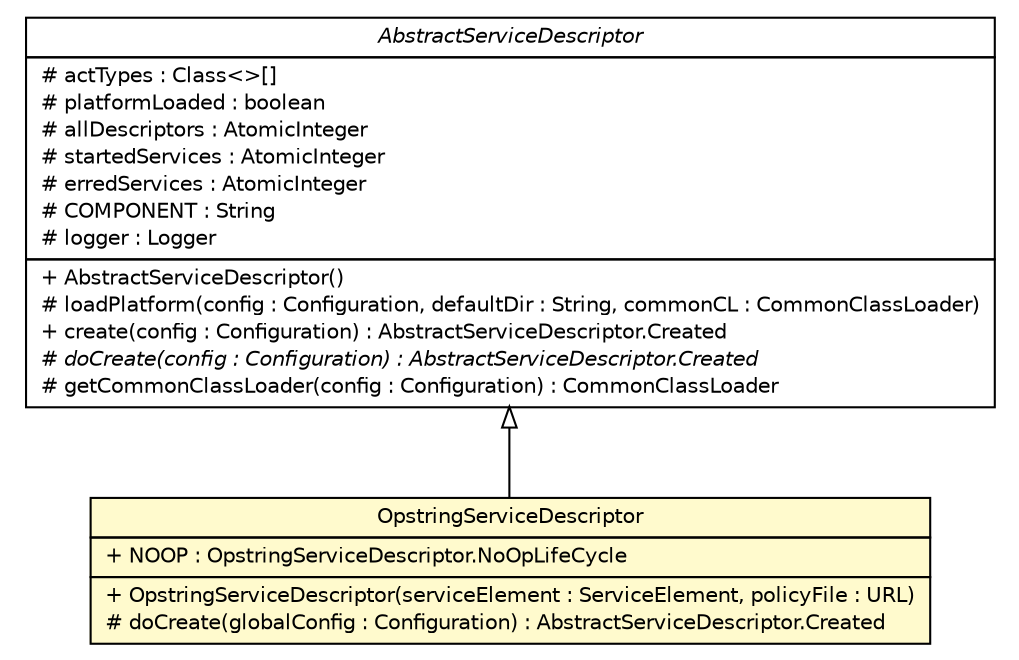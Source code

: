 #!/usr/local/bin/dot
#
# Class diagram 
# Generated by UMLGraph version R5_6 (http://www.umlgraph.org/)
#

digraph G {
	edge [fontname="Helvetica",fontsize=10,labelfontname="Helvetica",labelfontsize=10];
	node [fontname="Helvetica",fontsize=10,shape=plaintext];
	nodesep=0.25;
	ranksep=0.5;
	// sorcer.provider.boot.AbstractServiceDescriptor
	c235814 [label=<<table title="sorcer.provider.boot.AbstractServiceDescriptor" border="0" cellborder="1" cellspacing="0" cellpadding="2" port="p" href="../provider/boot/AbstractServiceDescriptor.html">
		<tr><td><table border="0" cellspacing="0" cellpadding="1">
<tr><td align="center" balign="center"><font face="Helvetica-Oblique"> AbstractServiceDescriptor </font></td></tr>
		</table></td></tr>
		<tr><td><table border="0" cellspacing="0" cellpadding="1">
<tr><td align="left" balign="left"> # actTypes : Class&lt;&gt;[] </td></tr>
<tr><td align="left" balign="left"> # platformLoaded : boolean </td></tr>
<tr><td align="left" balign="left"> # allDescriptors : AtomicInteger </td></tr>
<tr><td align="left" balign="left"> # startedServices : AtomicInteger </td></tr>
<tr><td align="left" balign="left"> # erredServices : AtomicInteger </td></tr>
<tr><td align="left" balign="left"> # COMPONENT : String </td></tr>
<tr><td align="left" balign="left"> # logger : Logger </td></tr>
		</table></td></tr>
		<tr><td><table border="0" cellspacing="0" cellpadding="1">
<tr><td align="left" balign="left"> + AbstractServiceDescriptor() </td></tr>
<tr><td align="left" balign="left"> # loadPlatform(config : Configuration, defaultDir : String, commonCL : CommonClassLoader) </td></tr>
<tr><td align="left" balign="left"> + create(config : Configuration) : AbstractServiceDescriptor.Created </td></tr>
<tr><td align="left" balign="left"><font face="Helvetica-Oblique" point-size="10.0"> # doCreate(config : Configuration) : AbstractServiceDescriptor.Created </font></td></tr>
<tr><td align="left" balign="left"> # getCommonClassLoader(config : Configuration) : CommonClassLoader </td></tr>
		</table></td></tr>
		</table>>, URL="../provider/boot/AbstractServiceDescriptor.html", fontname="Helvetica", fontcolor="black", fontsize=10.0];
	// sorcer.boot.OpstringServiceDescriptor
	c235825 [label=<<table title="sorcer.boot.OpstringServiceDescriptor" border="0" cellborder="1" cellspacing="0" cellpadding="2" port="p" bgcolor="lemonChiffon" href="./OpstringServiceDescriptor.html">
		<tr><td><table border="0" cellspacing="0" cellpadding="1">
<tr><td align="center" balign="center"> OpstringServiceDescriptor </td></tr>
		</table></td></tr>
		<tr><td><table border="0" cellspacing="0" cellpadding="1">
<tr><td align="left" balign="left"> + NOOP : OpstringServiceDescriptor.NoOpLifeCycle </td></tr>
		</table></td></tr>
		<tr><td><table border="0" cellspacing="0" cellpadding="1">
<tr><td align="left" balign="left"> + OpstringServiceDescriptor(serviceElement : ServiceElement, policyFile : URL) </td></tr>
<tr><td align="left" balign="left"> # doCreate(globalConfig : Configuration) : AbstractServiceDescriptor.Created </td></tr>
		</table></td></tr>
		</table>>, URL="./OpstringServiceDescriptor.html", fontname="Helvetica", fontcolor="black", fontsize=10.0];
	//sorcer.boot.OpstringServiceDescriptor extends sorcer.provider.boot.AbstractServiceDescriptor
	c235814:p -> c235825:p [dir=back,arrowtail=empty];
}

